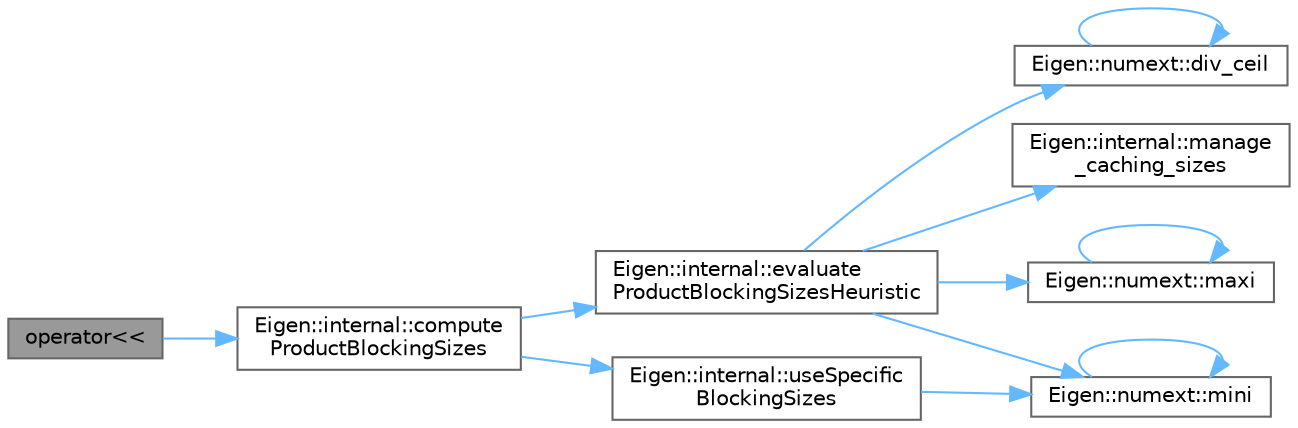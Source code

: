 digraph "operator&lt;&lt;"
{
 // LATEX_PDF_SIZE
  bgcolor="transparent";
  edge [fontname=Helvetica,fontsize=10,labelfontname=Helvetica,labelfontsize=10];
  node [fontname=Helvetica,fontsize=10,shape=box,height=0.2,width=0.4];
  rankdir="LR";
  Node1 [id="Node000001",label="operator\<\<",height=0.2,width=0.4,color="gray40", fillcolor="grey60", style="filled", fontcolor="black",tooltip=" "];
  Node1 -> Node2 [id="edge12_Node000001_Node000002",color="steelblue1",style="solid",tooltip=" "];
  Node2 [id="Node000002",label="Eigen::internal::compute\lProductBlockingSizes",height=0.2,width=0.4,color="grey40", fillcolor="white", style="filled",URL="$namespace_eigen_1_1internal.html#a85af7f706f2ecd66aaa5a088fc32cbcc",tooltip="Computes the blocking parameters for a m x k times k x n matrix product"];
  Node2 -> Node3 [id="edge13_Node000002_Node000003",color="steelblue1",style="solid",tooltip=" "];
  Node3 [id="Node000003",label="Eigen::internal::evaluate\lProductBlockingSizesHeuristic",height=0.2,width=0.4,color="grey40", fillcolor="white", style="filled",URL="$namespace_eigen_1_1internal.html#a419aa7e2be7215d78da06bb9c0034fb9",tooltip=" "];
  Node3 -> Node4 [id="edge14_Node000003_Node000004",color="steelblue1",style="solid",tooltip=" "];
  Node4 [id="Node000004",label="Eigen::numext::div_ceil",height=0.2,width=0.4,color="grey40", fillcolor="white", style="filled",URL="$namespace_eigen_1_1numext.html#a68364122d062cc98c1ea952f820c3721",tooltip=" "];
  Node4 -> Node4 [id="edge15_Node000004_Node000004",color="steelblue1",style="solid",tooltip=" "];
  Node3 -> Node5 [id="edge16_Node000003_Node000005",color="steelblue1",style="solid",tooltip=" "];
  Node5 [id="Node000005",label="Eigen::internal::manage\l_caching_sizes",height=0.2,width=0.4,color="grey40", fillcolor="white", style="filled",URL="$namespace_eigen_1_1internal.html#aa32f9fb4cd20f86ef87d00db101e2f7c",tooltip=" "];
  Node3 -> Node6 [id="edge17_Node000003_Node000006",color="steelblue1",style="solid",tooltip=" "];
  Node6 [id="Node000006",label="Eigen::numext::maxi",height=0.2,width=0.4,color="grey40", fillcolor="white", style="filled",URL="$namespace_eigen_1_1numext.html#a29d502349f2ec9897c808e65e0f96eb4",tooltip=" "];
  Node6 -> Node6 [id="edge18_Node000006_Node000006",color="steelblue1",style="solid",tooltip=" "];
  Node3 -> Node7 [id="edge19_Node000003_Node000007",color="steelblue1",style="solid",tooltip=" "];
  Node7 [id="Node000007",label="Eigen::numext::mini",height=0.2,width=0.4,color="grey40", fillcolor="white", style="filled",URL="$namespace_eigen_1_1numext.html#ab3b30bf0bcfa1ad91dbec75fabb3bea0",tooltip=" "];
  Node7 -> Node7 [id="edge20_Node000007_Node000007",color="steelblue1",style="solid",tooltip=" "];
  Node2 -> Node8 [id="edge21_Node000002_Node000008",color="steelblue1",style="solid",tooltip=" "];
  Node8 [id="Node000008",label="Eigen::internal::useSpecific\lBlockingSizes",height=0.2,width=0.4,color="grey40", fillcolor="white", style="filled",URL="$namespace_eigen_1_1internal.html#ab9050235b243bc5110901e702ec6b8d9",tooltip=" "];
  Node8 -> Node7 [id="edge22_Node000008_Node000007",color="steelblue1",style="solid",tooltip=" "];
}
